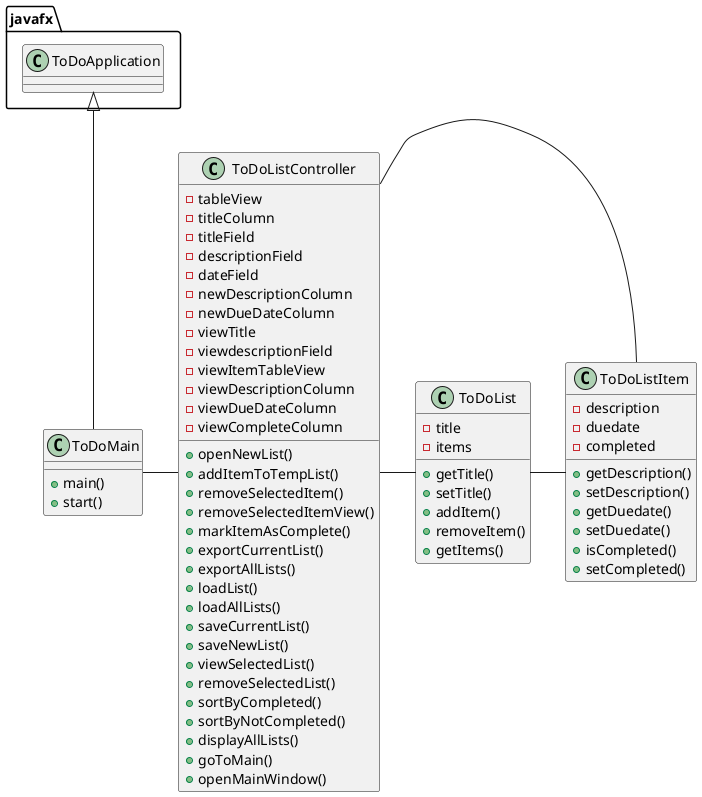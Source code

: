 @startuml

class ToDoMain {
    + main()
    + start()
}

class ToDoListController {
    - tableView
    - titleColumn
    - titleField
    - descriptionField
    - dateField
    - newDescriptionColumn
    - newDueDateColumn
    - viewTitle
    - viewdescriptionField
    - viewItemTableView
    - viewDescriptionColumn
    - viewDueDateColumn
    - viewCompleteColumn

    + openNewList()
    + addItemToTempList()
    + removeSelectedItem()
    + removeSelectedItemView()
    + markItemAsComplete()
    + exportCurrentList()
    + exportAllLists()
    + loadList()
    + loadAllLists()
    + saveCurrentList()
    + saveNewList()
    + viewSelectedList()
    + removeSelectedList()
    + sortByCompleted()
    + sortByNotCompleted()
    + displayAllLists()
    + goToMain()
    + openMainWindow()
}

class ToDoList {
    - title
    - items

    + getTitle()
    + setTitle()
    + addItem()
    + removeItem()
    + getItems()
}

class ToDoListItem {
    - description
    - duedate
    - completed

    + getDescription()
    + setDescription()
    + getDuedate()
    + setDuedate()
    + isCompleted()
    + setCompleted()
}

javafx.ToDoApplication <|-- ToDoMain

ToDoMain - ToDoListController

ToDoListController - ToDoList

ToDoListItem - ToDoListController
ToDoList - ToDoListItem

@enduml